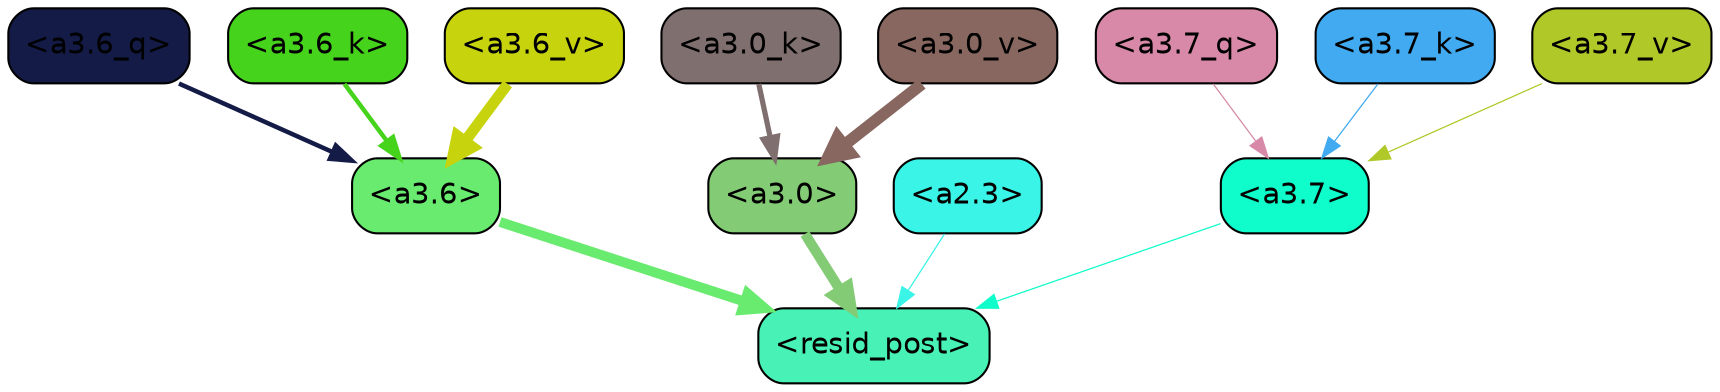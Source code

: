strict digraph "" {
	graph [bgcolor=transparent,
		layout=dot,
		overlap=false,
		splines=true
	];
	"<a3.7>"	[color=black,
		fillcolor="#0ffdcb",
		fontname=Helvetica,
		shape=box,
		style="filled, rounded"];
	"<resid_post>"	[color=black,
		fillcolor="#48f1b6",
		fontname=Helvetica,
		shape=box,
		style="filled, rounded"];
	"<a3.7>" -> "<resid_post>"	[color="#0ffdcb",
		penwidth=0.6];
	"<a3.6>"	[color=black,
		fillcolor="#69eb6f",
		fontname=Helvetica,
		shape=box,
		style="filled, rounded"];
	"<a3.6>" -> "<resid_post>"	[color="#69eb6f",
		penwidth=4.7534414529800415];
	"<a3.0>"	[color=black,
		fillcolor="#83cb75",
		fontname=Helvetica,
		shape=box,
		style="filled, rounded"];
	"<a3.0>" -> "<resid_post>"	[color="#83cb75",
		penwidth=4.898576855659485];
	"<a2.3>"	[color=black,
		fillcolor="#39f4e7",
		fontname=Helvetica,
		shape=box,
		style="filled, rounded"];
	"<a2.3>" -> "<resid_post>"	[color="#39f4e7",
		penwidth=0.6];
	"<a3.7_q>"	[color=black,
		fillcolor="#d789a7",
		fontname=Helvetica,
		shape=box,
		style="filled, rounded"];
	"<a3.7_q>" -> "<a3.7>"	[color="#d789a7",
		penwidth=0.6];
	"<a3.6_q>"	[color=black,
		fillcolor="#131b46",
		fontname=Helvetica,
		shape=box,
		style="filled, rounded"];
	"<a3.6_q>" -> "<a3.6>"	[color="#131b46",
		penwidth=2.160832464694977];
	"<a3.7_k>"	[color=black,
		fillcolor="#41aaf0",
		fontname=Helvetica,
		shape=box,
		style="filled, rounded"];
	"<a3.7_k>" -> "<a3.7>"	[color="#41aaf0",
		penwidth=0.6];
	"<a3.6_k>"	[color=black,
		fillcolor="#46d31b",
		fontname=Helvetica,
		shape=box,
		style="filled, rounded"];
	"<a3.6_k>" -> "<a3.6>"	[color="#46d31b",
		penwidth=2.13908451795578];
	"<a3.0_k>"	[color=black,
		fillcolor="#806f6f",
		fontname=Helvetica,
		shape=box,
		style="filled, rounded"];
	"<a3.0_k>" -> "<a3.0>"	[color="#806f6f",
		penwidth=2.520303964614868];
	"<a3.7_v>"	[color=black,
		fillcolor="#b0c928",
		fontname=Helvetica,
		shape=box,
		style="filled, rounded"];
	"<a3.7_v>" -> "<a3.7>"	[color="#b0c928",
		penwidth=0.6];
	"<a3.6_v>"	[color=black,
		fillcolor="#c7d40d",
		fontname=Helvetica,
		shape=box,
		style="filled, rounded"];
	"<a3.6_v>" -> "<a3.6>"	[color="#c7d40d",
		penwidth=5.297133803367615];
	"<a3.0_v>"	[color=black,
		fillcolor="#886760",
		fontname=Helvetica,
		shape=box,
		style="filled, rounded"];
	"<a3.0_v>" -> "<a3.0>"	[color="#886760",
		penwidth=5.680712580680847];
}

